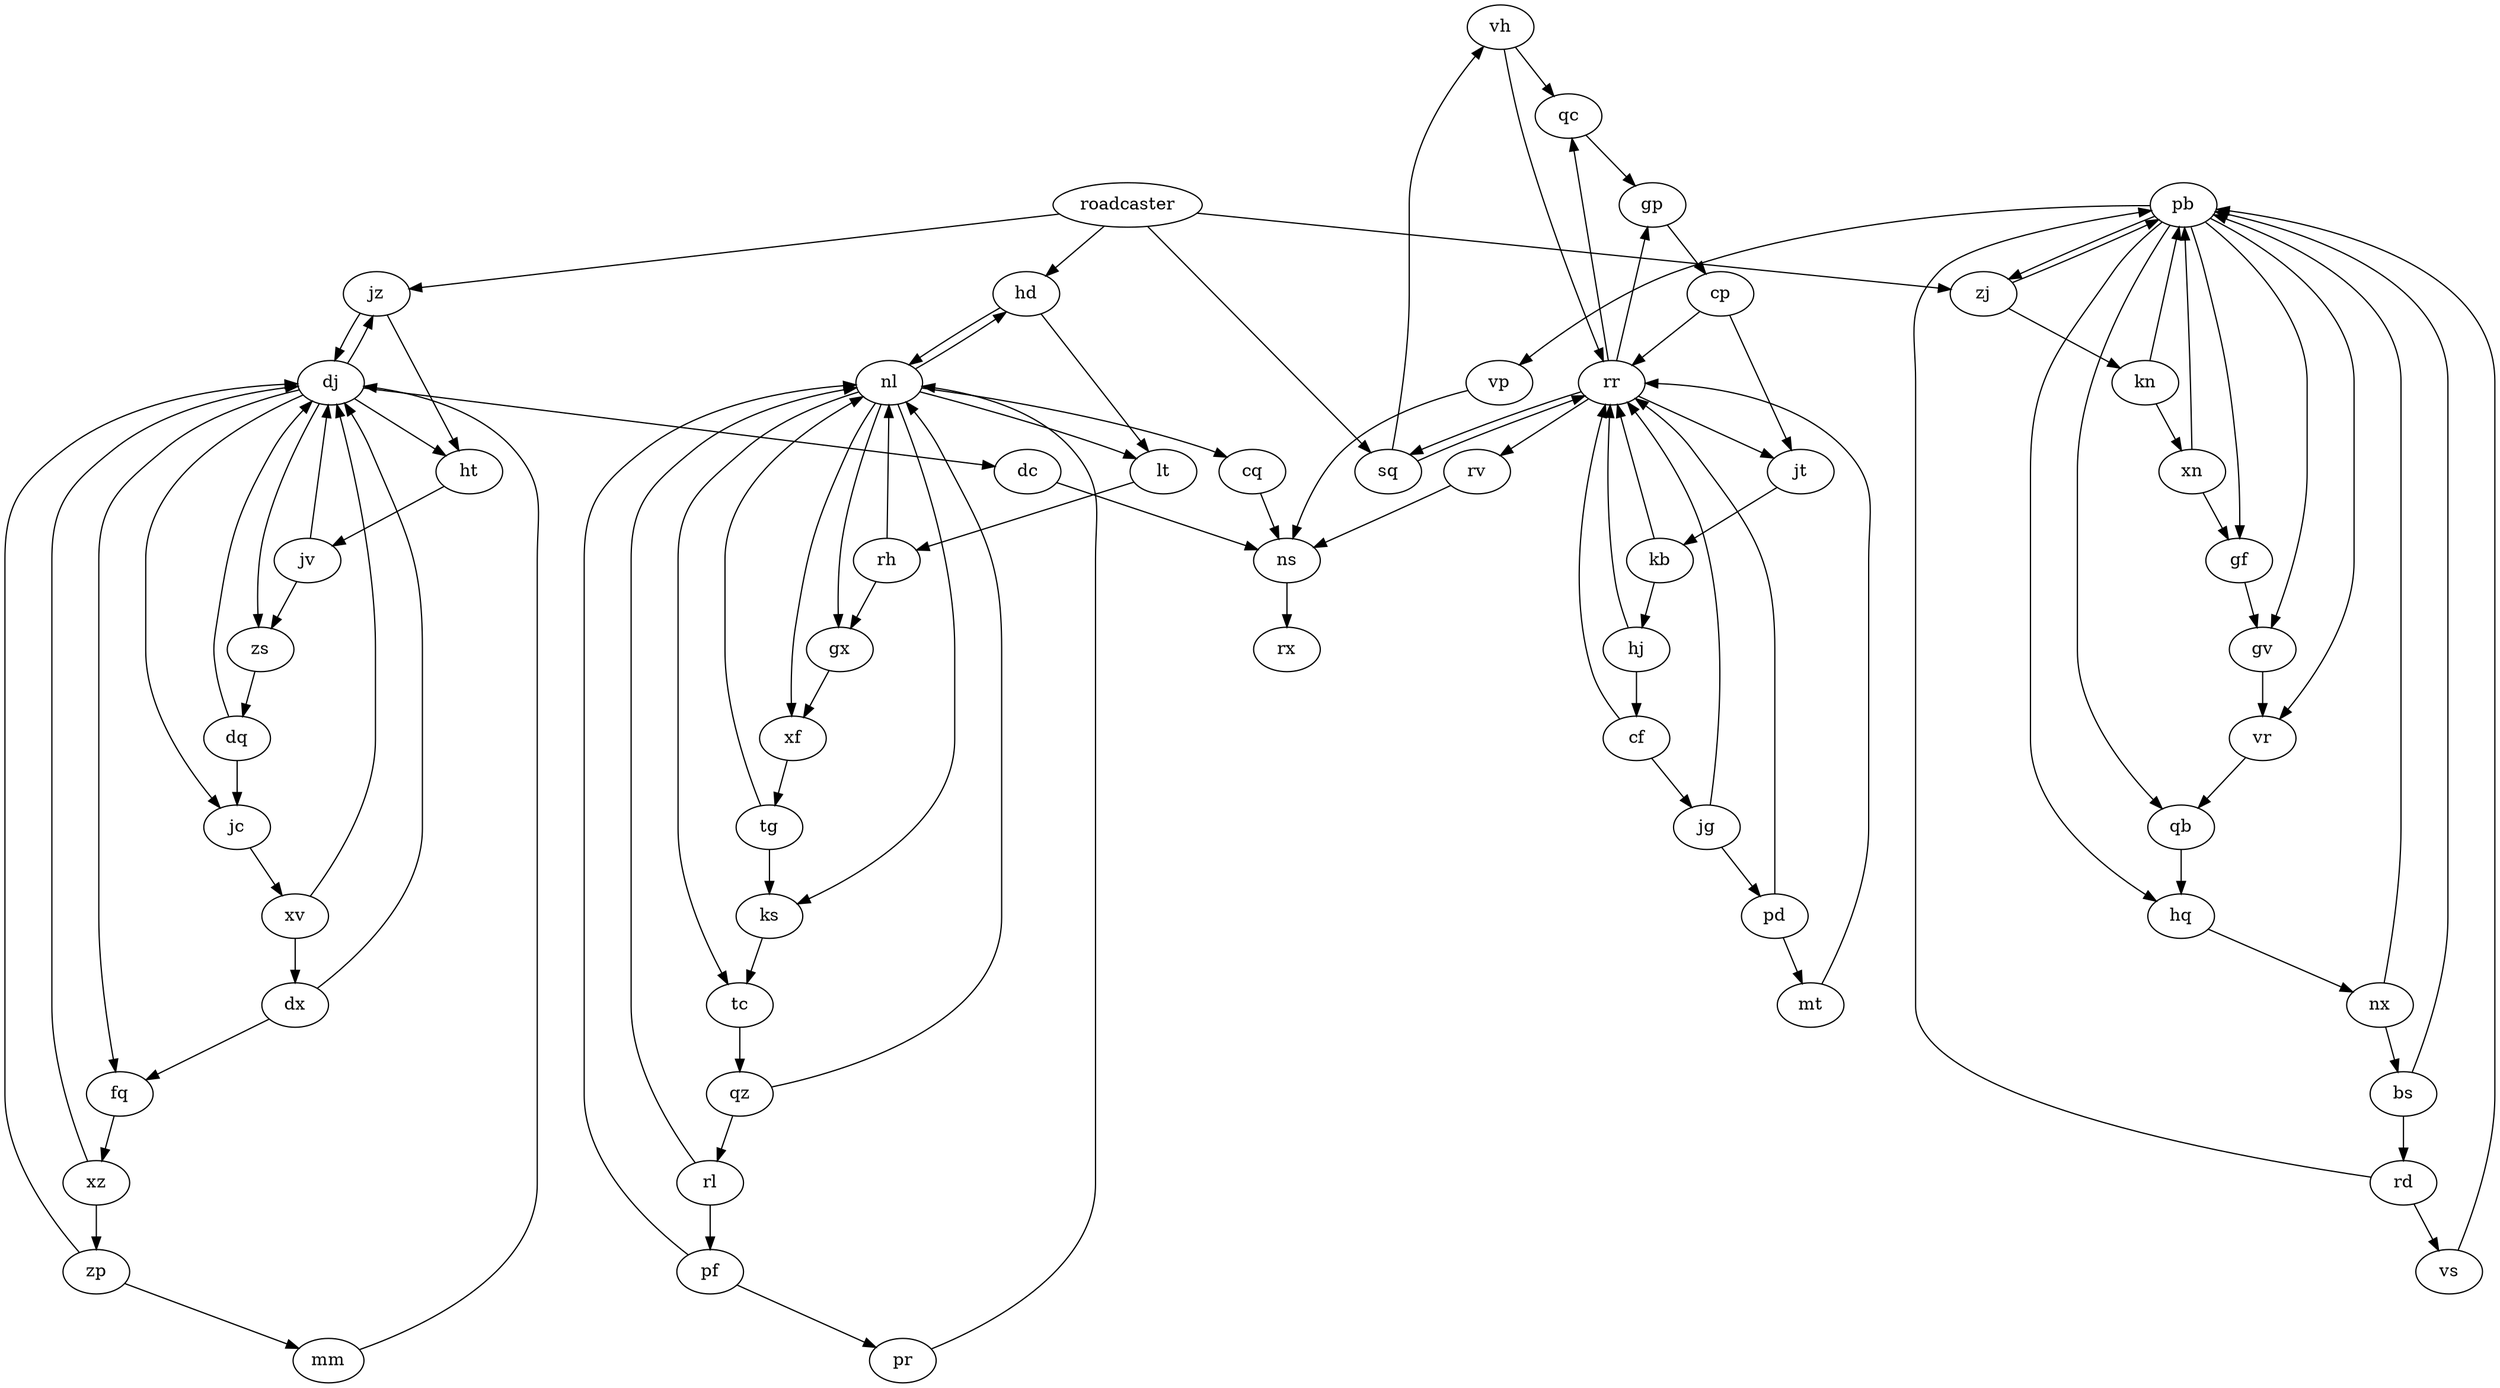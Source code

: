 digraph G {
  vh -> qc, rr;
  pb -> gf, gv, vp, qb, vr, hq, zj;
  zj -> kn, pb;
  mm -> dj;
  gp -> cp;
  dc -> ns;
  qc -> gp;
  dx -> fq, dj;
  tg -> nl, ks;
  pr -> nl;
  gx -> xf;
  hd -> lt, nl;
  dq -> dj, jc;
  ht -> jv;
  bs -> pb, rd;
  nl -> ks, cq, tc, xf, gx, hd, lt;
  dj -> dc, fq, jz, ht, zs, jc;
  rr -> gp, rv, jt, qc, sq;
  vr -> qb;
  jz -> dj, ht;
  hq -> nx;
  cf -> jg, rr;
  hj -> cf, rr;
  mt -> rr;
  sq -> rr, vh;
  jg -> rr, pd;
  gf -> gv;
  xv -> dj, dx;
  rh -> nl, gx;
  roadcaster -> hd, zj, sq, jz;
  jv -> dj, zs;
  rd -> vs, pb;
  pd -> rr, mt;
  rv -> ns;
  vp -> ns;
  vs -> pb;
  nx -> pb, bs;
  zp -> mm, dj;
  ns -> rx;
  lt -> rh;
  pf -> pr, nl;
  tc -> qz;
  xz -> dj, zp;
  qb -> hq;
  rl -> pf, nl;
  fq -> xz;
  kn -> pb, xn;
  xf -> tg;
  qz -> nl, rl;
  ks -> tc;
  jt -> kb;
  jc -> xv;
  kb -> hj, rr;
  zs -> dq;
  gv -> vr;
  cq -> ns;
  cp -> rr, jt;
  xn -> pb, gf;
}
